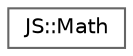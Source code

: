 digraph "Graphical Class Hierarchy"
{
 // LATEX_PDF_SIZE
  bgcolor="transparent";
  edge [fontname=Helvetica,fontsize=10,labelfontname=Helvetica,labelfontsize=10];
  node [fontname=Helvetica,fontsize=10,shape=box,height=0.2,width=0.4];
  rankdir="LR";
  Node0 [id="Node000000",label="JS::Math",height=0.2,width=0.4,color="grey40", fillcolor="white", style="filled",URL="$classJS_1_1Math.html",tooltip="Provides mathematical functions similar to JavaScript's Math object."];
}
